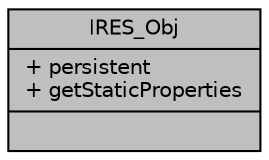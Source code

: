 digraph "IRES_Obj"
{
  edge [fontname="Helvetica",fontsize="10",labelfontname="Helvetica",labelfontsize="10"];
  node [fontname="Helvetica",fontsize="10",shape=record];
  Node1 [label="{IRES_Obj\n|+ persistent\l+ getStaticProperties\l|}",height=0.2,width=0.4,color="black", fillcolor="grey75", style="filled", fontcolor="black"];
}
